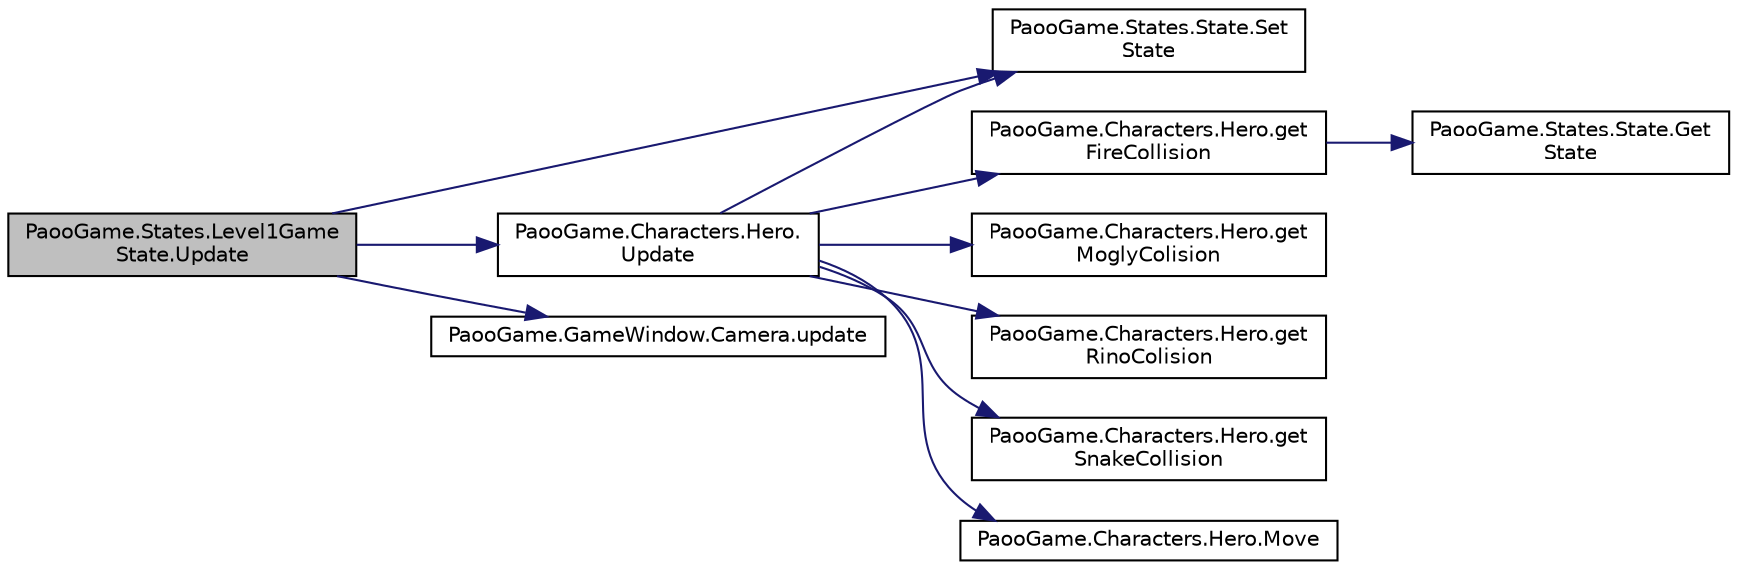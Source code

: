 digraph "PaooGame.States.Level1GameState.Update"
{
 // INTERACTIVE_SVG=YES
 // LATEX_PDF_SIZE
  edge [fontname="Helvetica",fontsize="10",labelfontname="Helvetica",labelfontsize="10"];
  node [fontname="Helvetica",fontsize="10",shape=record];
  rankdir="LR";
  Node1 [label="PaooGame.States.Level1Game\lState.Update",height=0.2,width=0.4,color="black", fillcolor="grey75", style="filled", fontcolor="black",tooltip="Actualizeaza starea curenta a meniului."];
  Node1 -> Node2 [color="midnightblue",fontsize="10",style="solid",fontname="Helvetica"];
  Node2 [label="PaooGame.States.State.Set\lState",height=0.2,width=0.4,color="black", fillcolor="white", style="filled",URL="$class_paoo_game_1_1_states_1_1_state.html#a9219295fa9fb713e7fa21fe052d80591",tooltip="se va modifica valoarea lui currentState in timpul joclui."];
  Node1 -> Node3 [color="midnightblue",fontsize="10",style="solid",fontname="Helvetica"];
  Node3 [label="PaooGame.Characters.Hero.\lUpdate",height=0.2,width=0.4,color="black", fillcolor="white", style="filled",URL="$class_paoo_game_1_1_characters_1_1_hero.html#aa3b509e5ee41c2d0c59256d593103a13",tooltip="Se actualizeaza pozitia prin mutare si viata."];
  Node3 -> Node4 [color="midnightblue",fontsize="10",style="solid",fontname="Helvetica"];
  Node4 [label="PaooGame.Characters.Hero.get\lFireCollision",height=0.2,width=0.4,color="black", fillcolor="white", style="filled",URL="$class_paoo_game_1_1_characters_1_1_hero.html#a5e32195f6f5b1a3432d18cce844eefa3",tooltip="Se returneaza coliziunile cu focul."];
  Node4 -> Node5 [color="midnightblue",fontsize="10",style="solid",fontname="Helvetica"];
  Node5 [label="PaooGame.States.State.Get\lState",height=0.2,width=0.4,color="black", fillcolor="white", style="filled",URL="$class_paoo_game_1_1_states_1_1_state.html#afdb4471c22fc7ca39cc3f39bb2f3efe3",tooltip="Returneaza starea curenta."];
  Node3 -> Node6 [color="midnightblue",fontsize="10",style="solid",fontname="Helvetica"];
  Node6 [label="PaooGame.Characters.Hero.get\lMoglyColision",height=0.2,width=0.4,color="black", fillcolor="white", style="filled",URL="$class_paoo_game_1_1_characters_1_1_hero.html#a015a01e2964948b926e43c18a17bac8e",tooltip="Se returneaza coliziunile cu Mogly."];
  Node3 -> Node7 [color="midnightblue",fontsize="10",style="solid",fontname="Helvetica"];
  Node7 [label="PaooGame.Characters.Hero.get\lRinoColision",height=0.2,width=0.4,color="black", fillcolor="white", style="filled",URL="$class_paoo_game_1_1_characters_1_1_hero.html#ab79e5fe4af211104874bfaa75d87fc2a",tooltip="Se returneaza coliziunile cu Rino."];
  Node3 -> Node8 [color="midnightblue",fontsize="10",style="solid",fontname="Helvetica"];
  Node8 [label="PaooGame.Characters.Hero.get\lSnakeCollision",height=0.2,width=0.4,color="black", fillcolor="white", style="filled",URL="$class_paoo_game_1_1_characters_1_1_hero.html#a10658482de159c7791230c279e0a0a2b",tooltip="Se returneaza coliziunile cu sarpele."];
  Node3 -> Node9 [color="midnightblue",fontsize="10",style="solid",fontname="Helvetica"];
  Node9 [label="PaooGame.Characters.Hero.Move",height=0.2,width=0.4,color="black", fillcolor="white", style="filled",URL="$class_paoo_game_1_1_characters_1_1_hero.html#a53f21cced7885ddd722529ab21687554",tooltip="Simuleaza mutarile personajului stanga , dreapta , salturi etc."];
  Node3 -> Node2 [color="midnightblue",fontsize="10",style="solid",fontname="Helvetica"];
  Node1 -> Node10 [color="midnightblue",fontsize="10",style="solid",fontname="Helvetica"];
  Node10 [label="PaooGame.GameWindow.Camera.update",height=0.2,width=0.4,color="black", fillcolor="white", style="filled",URL="$class_paoo_game_1_1_game_window_1_1_camera.html#a4765cafab3ba1e5d6c59db13acbcdf31",tooltip="Schimba coordonate unde trebuie sa fie camera(pe ox)"];
}
